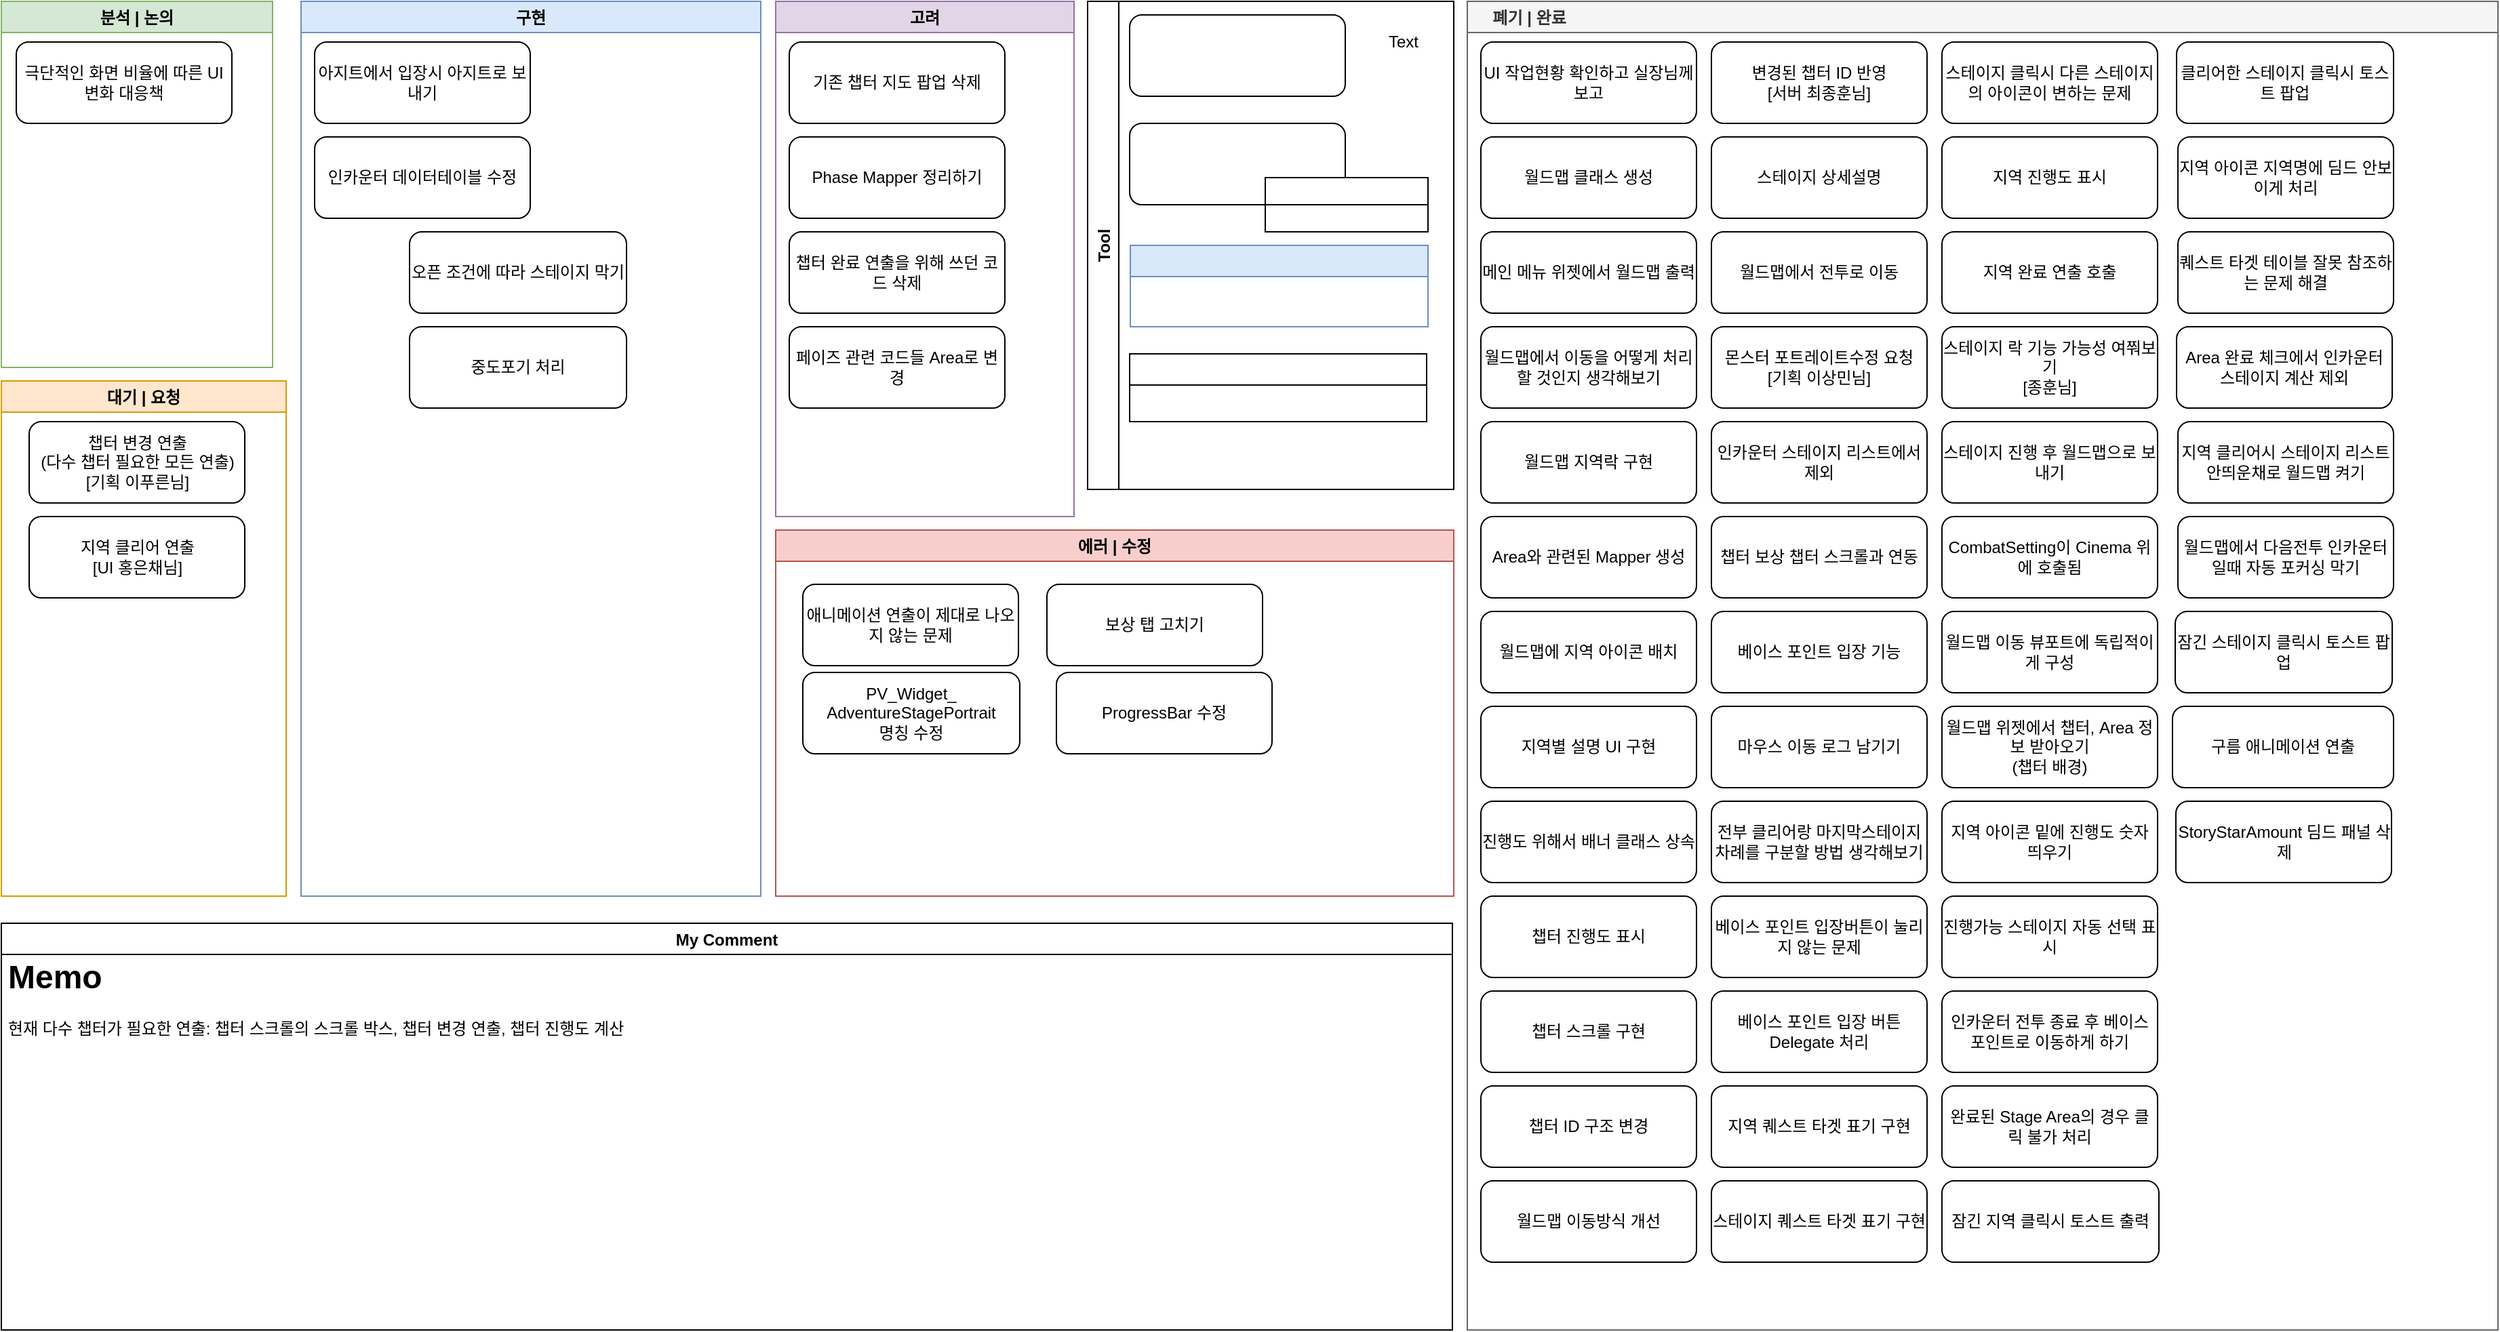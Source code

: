 <mxfile version="15.5.9" type="device"><diagram id="sQ8EXhfYu_Z4RW1TYD9f" name="Page-1"><mxGraphModel dx="1422" dy="762" grid="1" gridSize="10" guides="1" tooltips="1" connect="0" arrows="1" fold="1" page="1" pageScale="1" pageWidth="827" pageHeight="1169" math="0" shadow="0"><root><mxCell id="0"/><mxCell id="1" parent="0"/><mxCell id="wOnGFkAYj0Utu0_wV-MN-16" value="구현" style="swimlane;fillColor=#dae8fc;strokeColor=#6c8ebf;" parent="1" vertex="1"><mxGeometry x="270" y="50" width="339" height="660" as="geometry"/></mxCell><mxCell id="mTPu1nSo0R1RRkqdtAdQ-14" value="아지트에서 입장시 아지트로 보내기" style="rounded=1;whiteSpace=wrap;html=1;" parent="wOnGFkAYj0Utu0_wV-MN-16" vertex="1"><mxGeometry x="10" y="30" width="159" height="60" as="geometry"/></mxCell><mxCell id="JcdMrhdxGSStzC7vy00--1" value="오픈 조건에 따라 스테이지 막기" style="rounded=1;whiteSpace=wrap;html=1;" parent="wOnGFkAYj0Utu0_wV-MN-16" vertex="1"><mxGeometry x="80" y="170" width="160" height="60" as="geometry"/></mxCell><mxCell id="JcdMrhdxGSStzC7vy00--24" value="중도포기 처리" style="rounded=1;whiteSpace=wrap;html=1;" parent="wOnGFkAYj0Utu0_wV-MN-16" vertex="1"><mxGeometry x="80" y="240" width="160" height="60" as="geometry"/></mxCell><mxCell id="32iTDsRpcqnxO3VkxNKm-4" value="인카운터 데이터테이블 수정" style="rounded=1;whiteSpace=wrap;html=1;" parent="wOnGFkAYj0Utu0_wV-MN-16" vertex="1"><mxGeometry x="10" y="100" width="159" height="60" as="geometry"/></mxCell><mxCell id="wOnGFkAYj0Utu0_wV-MN-17" value="분석 | 논의" style="swimlane;strokeColor=#82b366;fillColor=#D5E8D4;" parent="1" vertex="1"><mxGeometry x="49" y="50" width="200" height="270" as="geometry"/></mxCell><mxCell id="fKnXUZ_Y8Yj8oVJBZo9e-6" value="극단적인 화면 비율에 따른 UI 변화 대응책" style="rounded=1;whiteSpace=wrap;html=1;" parent="wOnGFkAYj0Utu0_wV-MN-17" vertex="1"><mxGeometry x="11" y="30" width="159" height="60" as="geometry"/></mxCell><mxCell id="wOnGFkAYj0Utu0_wV-MN-18" value="고려" style="swimlane;fillColor=#e1d5e7;strokeColor=#9673a6;" parent="1" vertex="1"><mxGeometry x="620" y="50" width="220" height="380" as="geometry"/></mxCell><mxCell id="8GiOX_5ZcvJH73Y0Fhzy-3" value="기존 챕터 지도 팝업 삭제" style="rounded=1;whiteSpace=wrap;html=1;" parent="wOnGFkAYj0Utu0_wV-MN-18" vertex="1"><mxGeometry x="10" y="30" width="159" height="60" as="geometry"/></mxCell><mxCell id="fKnXUZ_Y8Yj8oVJBZo9e-2" value="Phase Mapper 정리하기" style="rounded=1;whiteSpace=wrap;html=1;" parent="wOnGFkAYj0Utu0_wV-MN-18" vertex="1"><mxGeometry x="10" y="100" width="159" height="60" as="geometry"/></mxCell><mxCell id="8GiOX_5ZcvJH73Y0Fhzy-5" value="챕터 완료 연출을 위해 쓰던 코드 삭제" style="rounded=1;whiteSpace=wrap;html=1;" parent="wOnGFkAYj0Utu0_wV-MN-18" vertex="1"><mxGeometry x="10" y="170" width="159" height="60" as="geometry"/></mxCell><mxCell id="8GiOX_5ZcvJH73Y0Fhzy-6" value="페이즈 관련 코드들 Area로 변경" style="rounded=1;whiteSpace=wrap;html=1;" parent="wOnGFkAYj0Utu0_wV-MN-18" vertex="1"><mxGeometry x="10" y="240" width="159" height="60" as="geometry"/></mxCell><mxCell id="MTrl5ynQiznJmTlUDSWs-4" value="대기 | 요청" style="swimlane;strokeColor=#d79b00;fillColor=#ffe6cc;" parent="1" vertex="1"><mxGeometry x="49" y="330" width="210" height="380" as="geometry"/></mxCell><mxCell id="JvFQZsxhrIlM6GvxB-Bj-3" value="챕터 변경 연출&lt;br&gt;(다수 챕터 필요한 모든 연출)&lt;br&gt;[기획 이푸른님]" style="rounded=1;whiteSpace=wrap;html=1;" parent="MTrl5ynQiznJmTlUDSWs-4" vertex="1"><mxGeometry x="20.5" y="30" width="159" height="60" as="geometry"/></mxCell><mxCell id="JvFQZsxhrIlM6GvxB-Bj-4" value="지역 클리어 연출&lt;br&gt;[UI 홍은채님]" style="rounded=1;whiteSpace=wrap;html=1;" parent="MTrl5ynQiznJmTlUDSWs-4" vertex="1"><mxGeometry x="20.5" y="100" width="159" height="60" as="geometry"/></mxCell><mxCell id="9A0mLHsorhuxDrabdEOj-9" value="에러 | 수정" style="swimlane;fillColor=#f8cecc;strokeColor=#b85450;startSize=23;" parent="1" vertex="1"><mxGeometry x="620" y="440" width="500" height="270" as="geometry"/></mxCell><mxCell id="mTPu1nSo0R1RRkqdtAdQ-15" value="애니메이션 연출이 제대로 나오지 않는 문제" style="rounded=1;whiteSpace=wrap;html=1;" parent="9A0mLHsorhuxDrabdEOj-9" vertex="1"><mxGeometry x="20" y="40" width="159" height="60" as="geometry"/></mxCell><mxCell id="JcdMrhdxGSStzC7vy00--22" value="보상 탭 고치기" style="rounded=1;whiteSpace=wrap;html=1;" parent="9A0mLHsorhuxDrabdEOj-9" vertex="1"><mxGeometry x="200" y="40" width="159" height="60" as="geometry"/></mxCell><mxCell id="YfF9ztZLRGlCkRkIGvAC-8" value="PV_Widget_&lt;br&gt;AdventureStagePortrait&lt;br&gt;명칭 수정" style="rounded=1;whiteSpace=wrap;html=1;" parent="9A0mLHsorhuxDrabdEOj-9" vertex="1"><mxGeometry x="20" y="105" width="160" height="60" as="geometry"/></mxCell><mxCell id="u-zzOmrkJS4MpRmy39Oz-1" value="ProgressBar 수정" style="rounded=1;whiteSpace=wrap;html=1;" vertex="1" parent="9A0mLHsorhuxDrabdEOj-9"><mxGeometry x="207" y="105" width="159" height="60" as="geometry"/></mxCell><mxCell id="hDPYIisuoytdxOGGVnbc-3" value="     폐기 | 완료" style="swimlane;strokeColor=#666666;fillColor=#f5f5f5;fontColor=#333333;align=left;" parent="1" vertex="1"><mxGeometry x="1130" y="50" width="760" height="980" as="geometry"/></mxCell><mxCell id="atVRBHWBVTBCoCOBbs-6-2" value="UI 작업현황 확인하고 실장님께 보고" style="rounded=1;whiteSpace=wrap;html=1;" parent="hDPYIisuoytdxOGGVnbc-3" vertex="1"><mxGeometry x="10" y="30" width="159" height="60" as="geometry"/></mxCell><mxCell id="8GiOX_5ZcvJH73Y0Fhzy-2" value="월드맵 클래스 생성" style="rounded=1;whiteSpace=wrap;html=1;" parent="hDPYIisuoytdxOGGVnbc-3" vertex="1"><mxGeometry x="10" y="100" width="159" height="60" as="geometry"/></mxCell><mxCell id="8GiOX_5ZcvJH73Y0Fhzy-1" value="메인 메뉴 위젯에서 월드맵 출력" style="rounded=1;whiteSpace=wrap;html=1;" parent="hDPYIisuoytdxOGGVnbc-3" vertex="1"><mxGeometry x="10" y="170" width="159" height="60" as="geometry"/></mxCell><mxCell id="lYunYYrA7qYBkTZxslzv-2" value="월드맵에서 이동을 어떻게 처리할 것인지 생각해보기" style="rounded=1;whiteSpace=wrap;html=1;" parent="hDPYIisuoytdxOGGVnbc-3" vertex="1"><mxGeometry x="10" y="240" width="159" height="60" as="geometry"/></mxCell><mxCell id="8GiOX_5ZcvJH73Y0Fhzy-7" value="Area와 관련된 Mapper 생성" style="rounded=1;whiteSpace=wrap;html=1;" parent="hDPYIisuoytdxOGGVnbc-3" vertex="1"><mxGeometry x="10" y="380" width="159" height="60" as="geometry"/></mxCell><mxCell id="fKnXUZ_Y8Yj8oVJBZo9e-3" value="월드맵에 지역 아이콘 배치" style="rounded=1;whiteSpace=wrap;html=1;" parent="hDPYIisuoytdxOGGVnbc-3" vertex="1"><mxGeometry x="10" y="450" width="159" height="60" as="geometry"/></mxCell><mxCell id="8GiOX_5ZcvJH73Y0Fhzy-4" value="월드맵 지역락 구현" style="rounded=1;whiteSpace=wrap;html=1;" parent="hDPYIisuoytdxOGGVnbc-3" vertex="1"><mxGeometry x="10" y="310" width="159" height="60" as="geometry"/></mxCell><mxCell id="8GiOX_5ZcvJH73Y0Fhzy-10" value="지역별 설명 UI 구현" style="rounded=1;whiteSpace=wrap;html=1;" parent="hDPYIisuoytdxOGGVnbc-3" vertex="1"><mxGeometry x="10" y="520" width="159" height="60" as="geometry"/></mxCell><mxCell id="NNDFR1LKHZ_8l8TIc3SD-2" value="진행도 위해서 배너 클래스 상속" style="rounded=1;whiteSpace=wrap;html=1;" parent="hDPYIisuoytdxOGGVnbc-3" vertex="1"><mxGeometry x="10" y="590" width="159" height="60" as="geometry"/></mxCell><mxCell id="YfF9ztZLRGlCkRkIGvAC-5" value="챕터 진행도 표시" style="rounded=1;whiteSpace=wrap;html=1;" parent="hDPYIisuoytdxOGGVnbc-3" vertex="1"><mxGeometry x="10" y="660" width="159" height="60" as="geometry"/></mxCell><mxCell id="8GiOX_5ZcvJH73Y0Fhzy-8" value="챕터 스크롤 구현" style="rounded=1;whiteSpace=wrap;html=1;" parent="hDPYIisuoytdxOGGVnbc-3" vertex="1"><mxGeometry x="10" y="730" width="159" height="60" as="geometry"/></mxCell><mxCell id="YfF9ztZLRGlCkRkIGvAC-9" value="챕터 ID 구조 변경" style="rounded=1;whiteSpace=wrap;html=1;" parent="hDPYIisuoytdxOGGVnbc-3" vertex="1"><mxGeometry x="10" y="800" width="159" height="60" as="geometry"/></mxCell><mxCell id="5TGIPtgfNIGxRz2AxhJH-1" value="월드맵 이동방식 개선" style="rounded=1;whiteSpace=wrap;html=1;" parent="hDPYIisuoytdxOGGVnbc-3" vertex="1"><mxGeometry x="10" y="870" width="159" height="60" as="geometry"/></mxCell><mxCell id="YfF9ztZLRGlCkRkIGvAC-4" value="변경된 챕터 ID 반영&lt;br&gt;[서버 최종훈님]" style="rounded=1;whiteSpace=wrap;html=1;" parent="hDPYIisuoytdxOGGVnbc-3" vertex="1"><mxGeometry x="180" y="30" width="159" height="60" as="geometry"/></mxCell><mxCell id="YfF9ztZLRGlCkRkIGvAC-12" value="스테이지 상세설명" style="rounded=1;whiteSpace=wrap;html=1;" parent="hDPYIisuoytdxOGGVnbc-3" vertex="1"><mxGeometry x="180" y="100" width="159" height="60" as="geometry"/></mxCell><mxCell id="YfF9ztZLRGlCkRkIGvAC-7" value="월드맵에서 전투로 이동" style="rounded=1;whiteSpace=wrap;html=1;" parent="hDPYIisuoytdxOGGVnbc-3" vertex="1"><mxGeometry x="180" y="170" width="159" height="60" as="geometry"/></mxCell><mxCell id="YfF9ztZLRGlCkRkIGvAC-10" value="몬스터 포트레이트수정 요청&lt;br&gt;[기획 이상민님]" style="rounded=1;whiteSpace=wrap;html=1;" parent="hDPYIisuoytdxOGGVnbc-3" vertex="1"><mxGeometry x="180" y="240" width="159" height="60" as="geometry"/></mxCell><mxCell id="32iTDsRpcqnxO3VkxNKm-3" value="인카운터 스테이지 리스트에서 제외" style="rounded=1;whiteSpace=wrap;html=1;" parent="hDPYIisuoytdxOGGVnbc-3" vertex="1"><mxGeometry x="180" y="310" width="159" height="60" as="geometry"/></mxCell><mxCell id="fKnXUZ_Y8Yj8oVJBZo9e-4" value="챕터 보상 챕터 스크롤과 연동" style="rounded=1;whiteSpace=wrap;html=1;" parent="hDPYIisuoytdxOGGVnbc-3" vertex="1"><mxGeometry x="180" y="380" width="159" height="60" as="geometry"/></mxCell><mxCell id="YfF9ztZLRGlCkRkIGvAC-11" value="베이스 포인트 입장 기능" style="rounded=1;whiteSpace=wrap;html=1;" parent="hDPYIisuoytdxOGGVnbc-3" vertex="1"><mxGeometry x="180" y="450" width="159" height="60" as="geometry"/></mxCell><mxCell id="32iTDsRpcqnxO3VkxNKm-2" value="마우스 이동 로그 남기기" style="rounded=1;whiteSpace=wrap;html=1;" parent="hDPYIisuoytdxOGGVnbc-3" vertex="1"><mxGeometry x="180" y="520" width="159" height="60" as="geometry"/></mxCell><mxCell id="YfF9ztZLRGlCkRkIGvAC-1" value="전부 클리어랑 마지막스테이지 차례를 구분할 방법 생각해보기" style="rounded=1;whiteSpace=wrap;html=1;" parent="hDPYIisuoytdxOGGVnbc-3" vertex="1"><mxGeometry x="180" y="590" width="159" height="60" as="geometry"/></mxCell><mxCell id="YfF9ztZLRGlCkRkIGvAC-3" value="베이스 포인트 입장버튼이 눌리지 않는 문제" style="rounded=1;whiteSpace=wrap;html=1;" parent="hDPYIisuoytdxOGGVnbc-3" vertex="1"><mxGeometry x="180" y="660" width="159" height="60" as="geometry"/></mxCell><mxCell id="NNDFR1LKHZ_8l8TIc3SD-1" value="베이스 포인트 입장 버튼 Delegate 처리" style="rounded=1;whiteSpace=wrap;html=1;" parent="hDPYIisuoytdxOGGVnbc-3" vertex="1"><mxGeometry x="180" y="730" width="159" height="60" as="geometry"/></mxCell><mxCell id="8GiOX_5ZcvJH73Y0Fhzy-9" value="지역 퀘스트 타겟 표기 구현" style="rounded=1;whiteSpace=wrap;html=1;" parent="hDPYIisuoytdxOGGVnbc-3" vertex="1"><mxGeometry x="180" y="800" width="159" height="60" as="geometry"/></mxCell><mxCell id="32iTDsRpcqnxO3VkxNKm-5" value="스테이지 퀘스트 타겟 표기 구현" style="rounded=1;whiteSpace=wrap;html=1;" parent="hDPYIisuoytdxOGGVnbc-3" vertex="1"><mxGeometry x="180" y="870" width="159" height="60" as="geometry"/></mxCell><mxCell id="32iTDsRpcqnxO3VkxNKm-1" value="스테이지 클릭시 다른 스테이지의 아이콘이 변하는 문제" style="rounded=1;whiteSpace=wrap;html=1;" parent="hDPYIisuoytdxOGGVnbc-3" vertex="1"><mxGeometry x="350" y="30" width="159" height="60" as="geometry"/></mxCell><mxCell id="YfF9ztZLRGlCkRkIGvAC-6" value="지역 진행도 표시" style="rounded=1;whiteSpace=wrap;html=1;" parent="hDPYIisuoytdxOGGVnbc-3" vertex="1"><mxGeometry x="350" y="100" width="159" height="60" as="geometry"/></mxCell><mxCell id="YfF9ztZLRGlCkRkIGvAC-2" value="지역 완료 연출 호출" style="rounded=1;whiteSpace=wrap;html=1;" parent="hDPYIisuoytdxOGGVnbc-3" vertex="1"><mxGeometry x="350" y="170" width="159" height="60" as="geometry"/></mxCell><mxCell id="32iTDsRpcqnxO3VkxNKm-6" value="스테이지 락 기능 가능성 여쭤보기&lt;br&gt;[종훈님]" style="rounded=1;whiteSpace=wrap;html=1;" parent="hDPYIisuoytdxOGGVnbc-3" vertex="1"><mxGeometry x="350" y="240" width="159" height="60" as="geometry"/></mxCell><mxCell id="SFROFrCYzg7VlvZK26Fv-1" value="스테이지 진행 후 월드맵으로 보내기" style="rounded=1;whiteSpace=wrap;html=1;" parent="hDPYIisuoytdxOGGVnbc-3" vertex="1"><mxGeometry x="350" y="310" width="159" height="60" as="geometry"/></mxCell><mxCell id="mTPu1nSo0R1RRkqdtAdQ-1" value="CombatSetting이 Cinema 위에 호출됨" style="rounded=1;whiteSpace=wrap;html=1;" parent="hDPYIisuoytdxOGGVnbc-3" vertex="1"><mxGeometry x="350" y="380" width="159" height="60" as="geometry"/></mxCell><mxCell id="mTPu1nSo0R1RRkqdtAdQ-5" value="월드맵 이동 뷰포트에 독립적이게 구성" style="rounded=1;whiteSpace=wrap;html=1;" parent="hDPYIisuoytdxOGGVnbc-3" vertex="1"><mxGeometry x="350" y="450" width="159" height="60" as="geometry"/></mxCell><mxCell id="fKnXUZ_Y8Yj8oVJBZo9e-1" value="월드맵 위젯에서 챕터, Area 정보 받아오기&lt;br&gt;(챕터 배경)" style="rounded=1;whiteSpace=wrap;html=1;" parent="hDPYIisuoytdxOGGVnbc-3" vertex="1"><mxGeometry x="350" y="520" width="159" height="60" as="geometry"/></mxCell><mxCell id="mTPu1nSo0R1RRkqdtAdQ-6" value="지역 아이콘 밑에 진행도 숫자 띄우기" style="rounded=1;whiteSpace=wrap;html=1;" parent="hDPYIisuoytdxOGGVnbc-3" vertex="1"><mxGeometry x="350" y="590" width="159" height="60" as="geometry"/></mxCell><mxCell id="mTPu1nSo0R1RRkqdtAdQ-8" value="진행가능 스테이지 자동 선택 표시" style="rounded=1;whiteSpace=wrap;html=1;" parent="hDPYIisuoytdxOGGVnbc-3" vertex="1"><mxGeometry x="350" y="660" width="159" height="60" as="geometry"/></mxCell><mxCell id="mTPu1nSo0R1RRkqdtAdQ-4" value="인카운터 전투 종료 후 베이스 포인트로 이동하게 하기" style="rounded=1;whiteSpace=wrap;html=1;" parent="hDPYIisuoytdxOGGVnbc-3" vertex="1"><mxGeometry x="350" y="730" width="159" height="60" as="geometry"/></mxCell><mxCell id="mTPu1nSo0R1RRkqdtAdQ-3" value="완료된 Stage Area의 경우 클릭 불가 처리" style="rounded=1;whiteSpace=wrap;html=1;" parent="hDPYIisuoytdxOGGVnbc-3" vertex="1"><mxGeometry x="350" y="800" width="159" height="60" as="geometry"/></mxCell><mxCell id="mTPu1nSo0R1RRkqdtAdQ-9" value="잠긴 지역 클릭시 토스트 출력" style="rounded=1;whiteSpace=wrap;html=1;" parent="hDPYIisuoytdxOGGVnbc-3" vertex="1"><mxGeometry x="350" y="870" width="160" height="60" as="geometry"/></mxCell><mxCell id="mTPu1nSo0R1RRkqdtAdQ-10" value="클리어한 스테이지 클릭시 토스트 팝업" style="rounded=1;whiteSpace=wrap;html=1;" parent="hDPYIisuoytdxOGGVnbc-3" vertex="1"><mxGeometry x="523" y="30" width="160" height="60" as="geometry"/></mxCell><mxCell id="JcdMrhdxGSStzC7vy00--23" value="퀘스트 타겟 테이블 잘못 참조하는 문제 해결" style="rounded=1;whiteSpace=wrap;html=1;" parent="hDPYIisuoytdxOGGVnbc-3" vertex="1"><mxGeometry x="524" y="170" width="159" height="60" as="geometry"/></mxCell><mxCell id="mTPu1nSo0R1RRkqdtAdQ-7" value="지역 아이콘 지역명에 딤드 안보이게 처리" style="rounded=1;whiteSpace=wrap;html=1;" parent="hDPYIisuoytdxOGGVnbc-3" vertex="1"><mxGeometry x="524" y="100" width="159" height="60" as="geometry"/></mxCell><mxCell id="mTPu1nSo0R1RRkqdtAdQ-2" value="Area 완료 체크에서 인카운터 스테이지 계산 제외" style="rounded=1;whiteSpace=wrap;html=1;" parent="hDPYIisuoytdxOGGVnbc-3" vertex="1"><mxGeometry x="523" y="240" width="159" height="60" as="geometry"/></mxCell><mxCell id="mTPu1nSo0R1RRkqdtAdQ-16" value="지역 클리어시 스테이지 리스트 안띄운채로 월드맵 켜기" style="rounded=1;whiteSpace=wrap;html=1;" parent="hDPYIisuoytdxOGGVnbc-3" vertex="1"><mxGeometry x="524" y="310" width="159" height="60" as="geometry"/></mxCell><mxCell id="mTPu1nSo0R1RRkqdtAdQ-18" value="월드맵에서 다음전투 인카운터일때 자동 포커싱 막기" style="rounded=1;whiteSpace=wrap;html=1;" parent="hDPYIisuoytdxOGGVnbc-3" vertex="1"><mxGeometry x="524" y="380" width="159" height="60" as="geometry"/></mxCell><mxCell id="mTPu1nSo0R1RRkqdtAdQ-12" value="잠긴 스테이지 클릭시 토스트 팝업" style="rounded=1;whiteSpace=wrap;html=1;" parent="hDPYIisuoytdxOGGVnbc-3" vertex="1"><mxGeometry x="522" y="450" width="160" height="60" as="geometry"/></mxCell><mxCell id="mTPu1nSo0R1RRkqdtAdQ-17" value="구름 애니메이션 연출" style="rounded=1;whiteSpace=wrap;html=1;" parent="hDPYIisuoytdxOGGVnbc-3" vertex="1"><mxGeometry x="520" y="520" width="163" height="60" as="geometry"/></mxCell><mxCell id="JcdMrhdxGSStzC7vy00--21" value="StoryStarAmount 딤드 패널 삭제" style="rounded=1;whiteSpace=wrap;html=1;" parent="hDPYIisuoytdxOGGVnbc-3" vertex="1"><mxGeometry x="522.5" y="590" width="159" height="60" as="geometry"/></mxCell><mxCell id="6kkVd8V_ymKgZ0_L0vxy-3" value="My Comment" style="swimlane;" parent="1" vertex="1"><mxGeometry x="49" y="730" width="1070" height="300" as="geometry"><mxRectangle x="49" y="720" width="100" height="23" as="alternateBounds"/></mxGeometry></mxCell><mxCell id="KfCYHrgsOKh0RXw9eGPa-2" value="&lt;h1&gt;Memo&lt;/h1&gt;&lt;p&gt;현재 다수 챕터가 필요한 연출: 챕터 스크롤의 스크롤 박스, 챕터 변경 연출, 챕터 진행도 계산&lt;/p&gt;" style="text;html=1;strokeColor=none;fillColor=none;spacing=5;spacingTop=-20;whiteSpace=wrap;overflow=hidden;rounded=0;align=left;" parent="6kkVd8V_ymKgZ0_L0vxy-3" vertex="1"><mxGeometry y="20" width="1070" height="280" as="geometry"/></mxCell><mxCell id="oumLD8d3DvaTa1NXrWpt-27" value="Tool" style="swimlane;horizontal=0;" parent="1" vertex="1"><mxGeometry x="850" y="50" width="270" height="360" as="geometry"/></mxCell><mxCell id="oumLD8d3DvaTa1NXrWpt-25" value="" style="rounded=1;whiteSpace=wrap;html=1;" parent="oumLD8d3DvaTa1NXrWpt-27" vertex="1"><mxGeometry x="31" y="10" width="159" height="60" as="geometry"/></mxCell><mxCell id="oumLD8d3DvaTa1NXrWpt-31" value="" style="group" parent="oumLD8d3DvaTa1NXrWpt-27" vertex="1" connectable="0"><mxGeometry x="31" y="90" width="220" height="80" as="geometry"/></mxCell><mxCell id="oumLD8d3DvaTa1NXrWpt-28" value="" style="rounded=1;whiteSpace=wrap;html=1;" parent="oumLD8d3DvaTa1NXrWpt-31" vertex="1"><mxGeometry width="159" height="60" as="geometry"/></mxCell><mxCell id="oumLD8d3DvaTa1NXrWpt-29" value="" style="rounded=0;whiteSpace=wrap;html=1;" parent="oumLD8d3DvaTa1NXrWpt-31" vertex="1"><mxGeometry x="100" y="60" width="120" height="20" as="geometry"/></mxCell><mxCell id="oumLD8d3DvaTa1NXrWpt-30" value="" style="rounded=0;whiteSpace=wrap;html=1;" parent="oumLD8d3DvaTa1NXrWpt-31" vertex="1"><mxGeometry x="100" y="40" width="120" height="20" as="geometry"/></mxCell><mxCell id="oumLD8d3DvaTa1NXrWpt-32" value="" style="swimlane;fillColor=#dae8fc;strokeColor=#6c8ebf;" parent="oumLD8d3DvaTa1NXrWpt-27" vertex="1"><mxGeometry x="31.5" y="180" width="219.5" height="60" as="geometry"/></mxCell><mxCell id="oumLD8d3DvaTa1NXrWpt-34" value="" style="swimlane;" parent="oumLD8d3DvaTa1NXrWpt-27" vertex="1"><mxGeometry x="31" y="260" width="219" height="50" as="geometry"/></mxCell><mxCell id="Fb32EvJjGHJRLybvlaYY-3" value="Text" style="text;html=1;align=left;verticalAlign=middle;resizable=0;points=[];autosize=1;strokeColor=none;" parent="oumLD8d3DvaTa1NXrWpt-27" vertex="1"><mxGeometry x="220" y="20" width="40" height="20" as="geometry"/></mxCell></root></mxGraphModel></diagram></mxfile>

